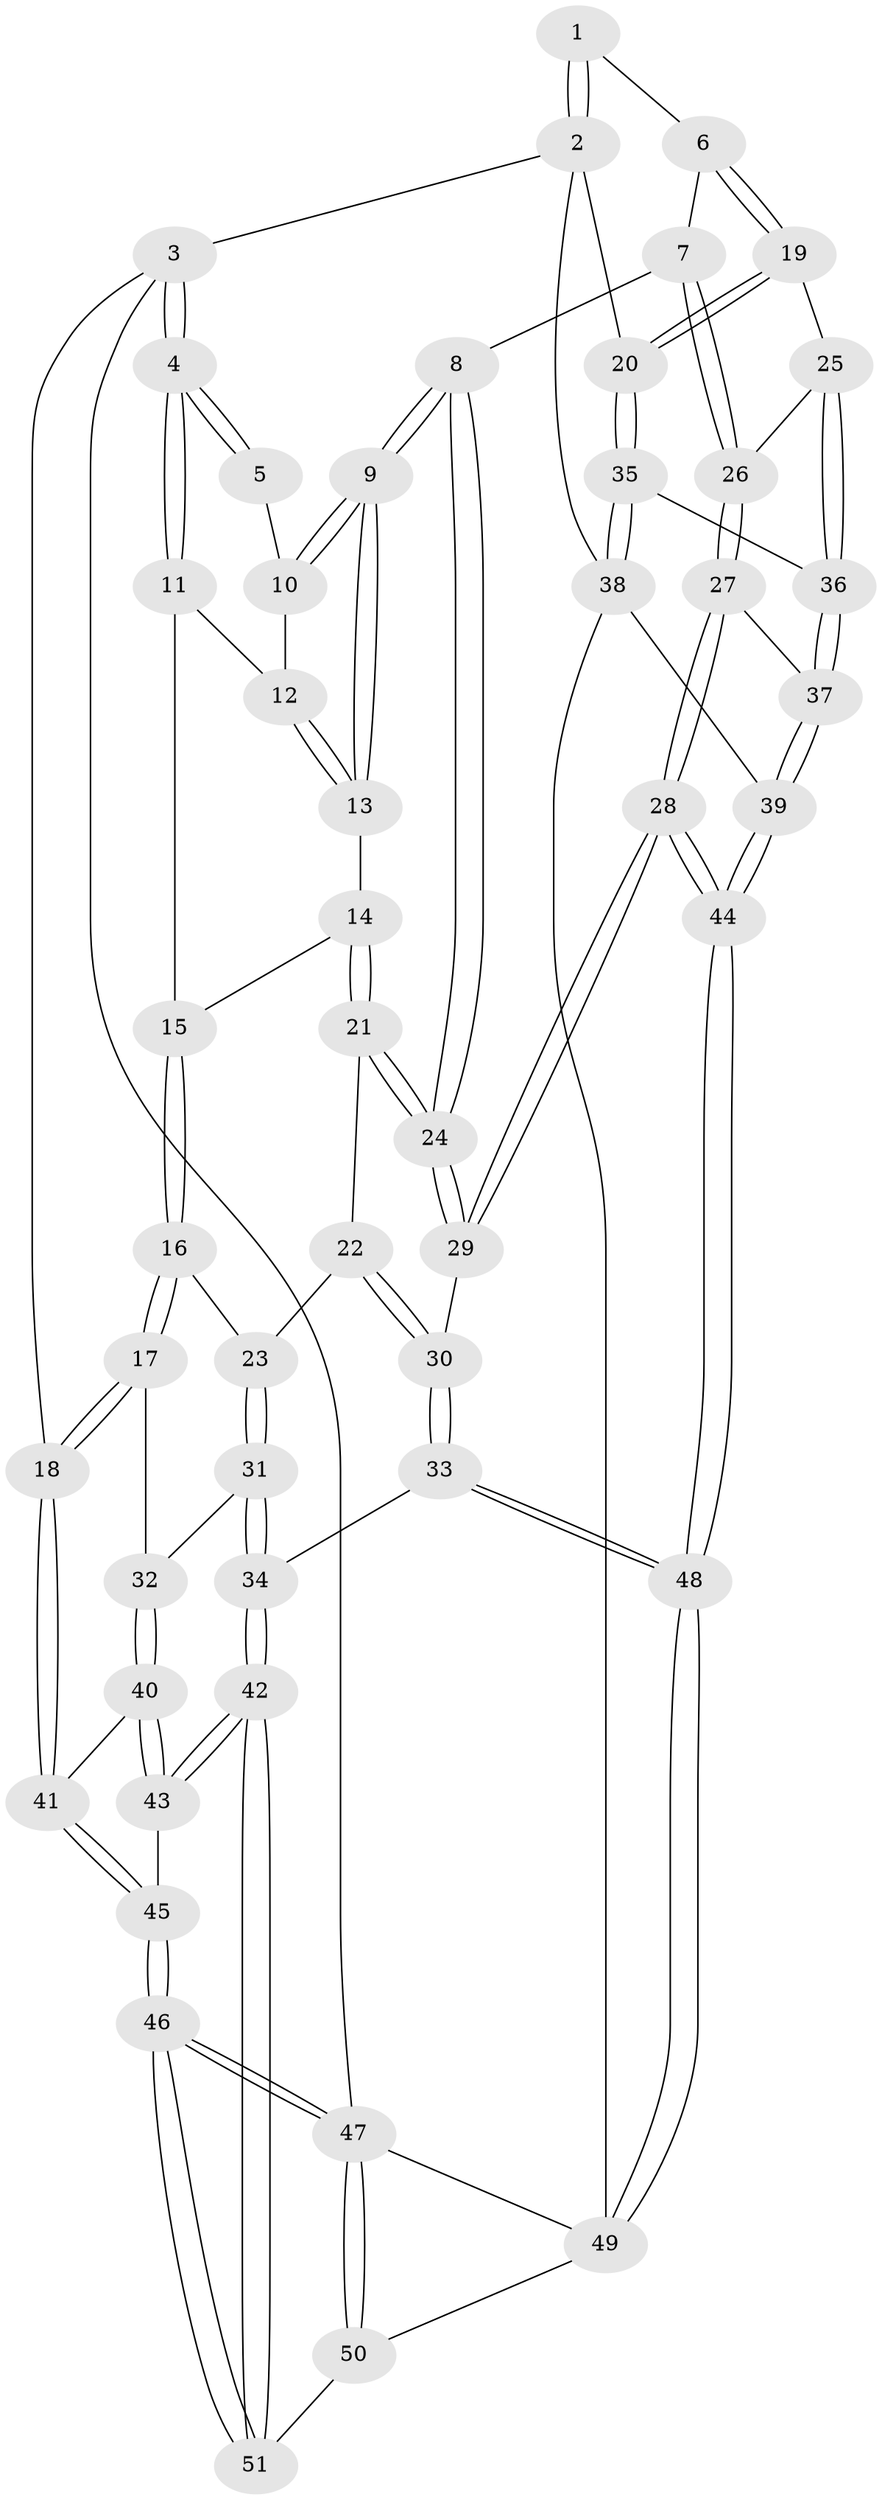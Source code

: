 // coarse degree distribution, {4: 0.6, 5: 0.23333333333333334, 6: 0.13333333333333333, 3: 0.03333333333333333}
// Generated by graph-tools (version 1.1) at 2025/42/03/06/25 10:42:31]
// undirected, 51 vertices, 124 edges
graph export_dot {
graph [start="1"]
  node [color=gray90,style=filled];
  1 [pos="+0.6360570007421535+0"];
  2 [pos="+1+0"];
  3 [pos="+0+0"];
  4 [pos="+0+0"];
  5 [pos="+0.5047968187202123+0"];
  6 [pos="+0.6954965447008966+0.15884876472460735"];
  7 [pos="+0.5887871687041786+0.27220383673232823"];
  8 [pos="+0.534589991002012+0.2893482199560898"];
  9 [pos="+0.49497689594834665+0.24804369034918045"];
  10 [pos="+0.44221210756608237+0.028285119276969778"];
  11 [pos="+0.16513885952315746+0.07345536628466727"];
  12 [pos="+0.3061685658986083+0.12524864635468605"];
  13 [pos="+0.3150056551960772+0.2324301643397542"];
  14 [pos="+0.31369648747992823+0.23384269529146823"];
  15 [pos="+0.18204796072159637+0.19889953543271965"];
  16 [pos="+0.11096876223605653+0.3525180125215111"];
  17 [pos="+0.08986011282854305+0.3545054838263917"];
  18 [pos="+0+0.3071574395662182"];
  19 [pos="+0.9452901725157452+0.25260956337811685"];
  20 [pos="+1+0.15422722075127826"];
  21 [pos="+0.2560366355609463+0.3673026497257537"];
  22 [pos="+0.2520338561219593+0.3696030308656803"];
  23 [pos="+0.2084539400889549+0.3777230105299699"];
  24 [pos="+0.4920077174874216+0.40464154513145445"];
  25 [pos="+0.8544852303298185+0.37476671134849043"];
  26 [pos="+0.7768644957996238+0.4168130747855666"];
  27 [pos="+0.7243093071948152+0.516373345790469"];
  28 [pos="+0.6484931984350535+0.6043488251237373"];
  29 [pos="+0.5097360682175803+0.5052991299306292"];
  30 [pos="+0.3625176596564074+0.5876554535885026"];
  31 [pos="+0.21294513789924502+0.5700258044790293"];
  32 [pos="+0.1243276133581871+0.5709208902538325"];
  33 [pos="+0.3597337003652+0.5908863337654291"];
  34 [pos="+0.3039804449476879+0.6458685467639805"];
  35 [pos="+1+0.28270763957654216"];
  36 [pos="+0.9313514109903113+0.5324266909346501"];
  37 [pos="+0.9360659929829311+0.5693102128574239"];
  38 [pos="+1+0.7439858953865451"];
  39 [pos="+1+0.7185286948620344"];
  40 [pos="+0.08272367719794586+0.5977516230846115"];
  41 [pos="+0+0.5102673904862974"];
  42 [pos="+0.2702875314795465+0.8688601774696805"];
  43 [pos="+0.12571804604478493+0.7891478547183696"];
  44 [pos="+0.6984568666425582+0.814737134867912"];
  45 [pos="+0+0.7473275610451925"];
  46 [pos="+0+0.9825873822698428"];
  47 [pos="+0+1"];
  48 [pos="+0.6721805125172059+0.86379834582183"];
  49 [pos="+0.5931799359240173+1"];
  50 [pos="+0.36030664844114657+1"];
  51 [pos="+0.27800257892140534+0.8847232556607869"];
  1 -- 2;
  1 -- 2;
  1 -- 6;
  2 -- 3;
  2 -- 20;
  2 -- 38;
  3 -- 4;
  3 -- 4;
  3 -- 18;
  3 -- 47;
  4 -- 5;
  4 -- 5;
  4 -- 11;
  4 -- 11;
  5 -- 10;
  6 -- 7;
  6 -- 19;
  6 -- 19;
  7 -- 8;
  7 -- 26;
  7 -- 26;
  8 -- 9;
  8 -- 9;
  8 -- 24;
  8 -- 24;
  9 -- 10;
  9 -- 10;
  9 -- 13;
  9 -- 13;
  10 -- 12;
  11 -- 12;
  11 -- 15;
  12 -- 13;
  12 -- 13;
  13 -- 14;
  14 -- 15;
  14 -- 21;
  14 -- 21;
  15 -- 16;
  15 -- 16;
  16 -- 17;
  16 -- 17;
  16 -- 23;
  17 -- 18;
  17 -- 18;
  17 -- 32;
  18 -- 41;
  18 -- 41;
  19 -- 20;
  19 -- 20;
  19 -- 25;
  20 -- 35;
  20 -- 35;
  21 -- 22;
  21 -- 24;
  21 -- 24;
  22 -- 23;
  22 -- 30;
  22 -- 30;
  23 -- 31;
  23 -- 31;
  24 -- 29;
  24 -- 29;
  25 -- 26;
  25 -- 36;
  25 -- 36;
  26 -- 27;
  26 -- 27;
  27 -- 28;
  27 -- 28;
  27 -- 37;
  28 -- 29;
  28 -- 29;
  28 -- 44;
  28 -- 44;
  29 -- 30;
  30 -- 33;
  30 -- 33;
  31 -- 32;
  31 -- 34;
  31 -- 34;
  32 -- 40;
  32 -- 40;
  33 -- 34;
  33 -- 48;
  33 -- 48;
  34 -- 42;
  34 -- 42;
  35 -- 36;
  35 -- 38;
  35 -- 38;
  36 -- 37;
  36 -- 37;
  37 -- 39;
  37 -- 39;
  38 -- 39;
  38 -- 49;
  39 -- 44;
  39 -- 44;
  40 -- 41;
  40 -- 43;
  40 -- 43;
  41 -- 45;
  41 -- 45;
  42 -- 43;
  42 -- 43;
  42 -- 51;
  42 -- 51;
  43 -- 45;
  44 -- 48;
  44 -- 48;
  45 -- 46;
  45 -- 46;
  46 -- 47;
  46 -- 47;
  46 -- 51;
  46 -- 51;
  47 -- 50;
  47 -- 50;
  47 -- 49;
  48 -- 49;
  48 -- 49;
  49 -- 50;
  50 -- 51;
}
